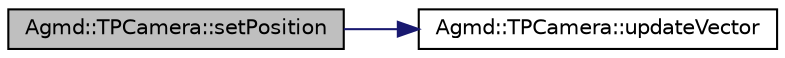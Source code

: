 digraph "Agmd::TPCamera::setPosition"
{
  edge [fontname="Helvetica",fontsize="10",labelfontname="Helvetica",labelfontsize="10"];
  node [fontname="Helvetica",fontsize="10",shape=record];
  rankdir="LR";
  Node1 [label="Agmd::TPCamera::setPosition",height=0.2,width=0.4,color="black", fillcolor="grey75", style="filled" fontcolor="black"];
  Node1 -> Node2 [color="midnightblue",fontsize="10",style="solid",fontname="Helvetica"];
  Node2 [label="Agmd::TPCamera::updateVector",height=0.2,width=0.4,color="black", fillcolor="white", style="filled",URL="$class_agmd_1_1_t_p_camera.html#a58a0ed04fc0335f665f826f2a7e4b8b0"];
}
